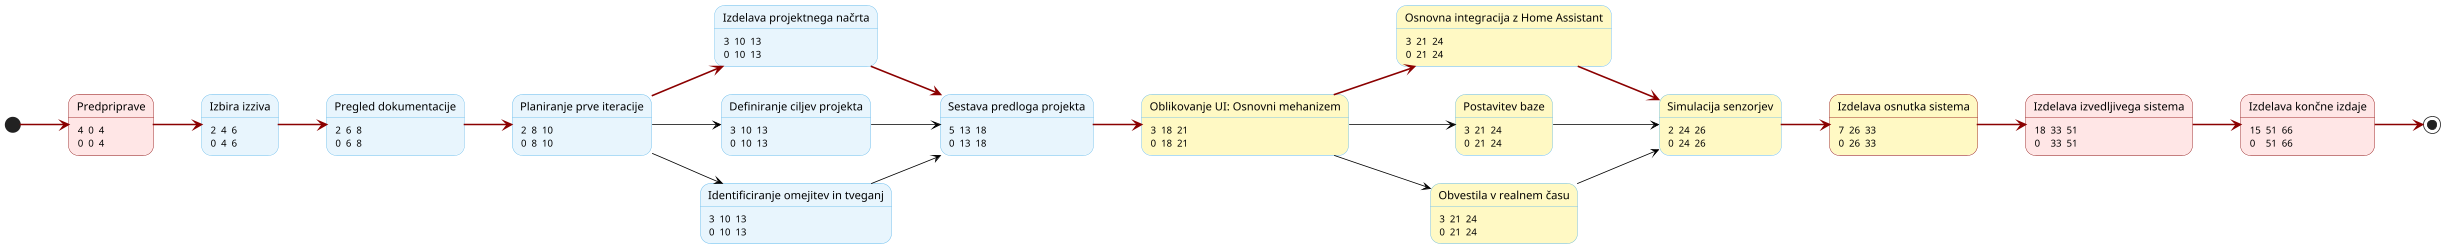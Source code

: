 @startuml "PERT diagram"

skinparam backgroundColor transparent
left to right direction

scale 0.8

<style>
stateDiagram {
  arrow {
    LineColor black
  }
}
</style>

skinparam State {
  BackgroundColor #e8f5fd
  BorderColor #5FB8EC
}

skinparam defaultTextAlignment center

state "Predpriprave" as A0 #ffe6e6;line:darkred : <#ffe6e6,#ffe6e6>|  4 | 0 | 4 |\n|  0 | 0 | 4 |

state "Izbira izziva" as A1 : <#e8f5fd,#e8f5fd>|  2 | 4 | 6 |\n|  0 | 4 | 6 |
state "Pregled dokumentacije" as A2 : <#e8f5fd,#e8f5fd>|  2 | 6 | 8 |\n|  0 | 6 | 8 |
state "Planiranje prve iteracije" as A3 : <#e8f5fd,#e8f5fd>|  2 | 8 | 10 |\n|  0 | 8 | 10 |
state "Izdelava projektnega načrta" as A4 : <#e8f5fd,#e8f5fd>|  3 | 10 | 13 |\n|  0 | 10 | 13 |
state "Definiranje ciljev projekta" as A5 : <#e8f5fd,#e8f5fd>|  3 | 10 | 13 |\n|  0 | 10 | 13 |
state "Identificiranje omejitev in tveganj" as A6 : <#e8f5fd,#e8f5fd>|  3 | 10 | 13 |\n|  0 | 10 | 13 |
state "Sestava predloga projekta" as A7 : <#e8f5fd,#e8f5fd>|  5 | 13 | 18 |\n|  0 | 13 | 18 |

state "Oblikovanje UI: Osnovni mehanizem" as A8 #FFF9C4 : <#FFF9C4,#FFF9C4>|  3 | 18 | 21 |\n|  0 | 18 | 21 |
state "Osnovna integracija z Home Assistant" as A9 #FFF9C4 : <#FFF9C4,#FFF9C4>|  3 | 21 | 24 |\n|  0 | 21 | 24 |
state "Postavitev baze" as A10 #FFF9C4: <#FFF9C4,#FFF9C4>|  3 | 21 | 24 |\n|  0 | 21 | 24 |
state "Obvestila v realnem času" as A11 #FFF9C4: <#FFF9C4,#FFF9C4>|  3 | 21 | 24 |\n|  0 | 21 | 24 |
state "Simulacija senzorjev" as A12 #FFF9C4: <#FFF9C4,#FFF9C4>|  2 | 24 | 26 |\n|  0 | 24 | 26 |
state "Izdelava osnutka sistema" as A13 #FFF9C4;line:darkred : <#FFF9C4,#FFF9C4>|  7 | 26 | 33 |\n|  0 | 26 | 33 |

state "Izdelava izvedljivega sistema" as A14 #ffe6e6;line:darkred : <#ffe6e6,#ffe6e6>|  18 | 33 | 51 |\n|  0 | 33 | 51 |


state "Izdelava končne izdaje" as A15 #ffe6e6;line:darkred : <#ffe6e6,#ffe6e6>|  15 | 51 | 66 |\n|  0 | 51 | 66 |


[*] -[#darkred,bold]-> A0
A0 -[#darkred,bold]-> A1
A1 -[#darkred,bold]-> A2
A2 -[#darkred,bold]-> A3
A3 -[#darkred,bold]-> A4
A3 --> A5
A3 --> A6
A4 -[#darkred,bold]-> A7
A5 --> A7
A6 --> A7
A7 -[#darkred,bold]-> A8
A8 -[#darkred,bold]-> A9
A8 --> A10
A8 --> A11
A9 -[#darkred,bold]-> A12
A10 --> A12
A11 --> A12
A12 -[#darkred,bold]-> A13
A13 -[#darkred,bold]-> A14
A14 -[#darkred,bold]-> A15
A15 -[#darkred,bold]-> [*]


@enduml
